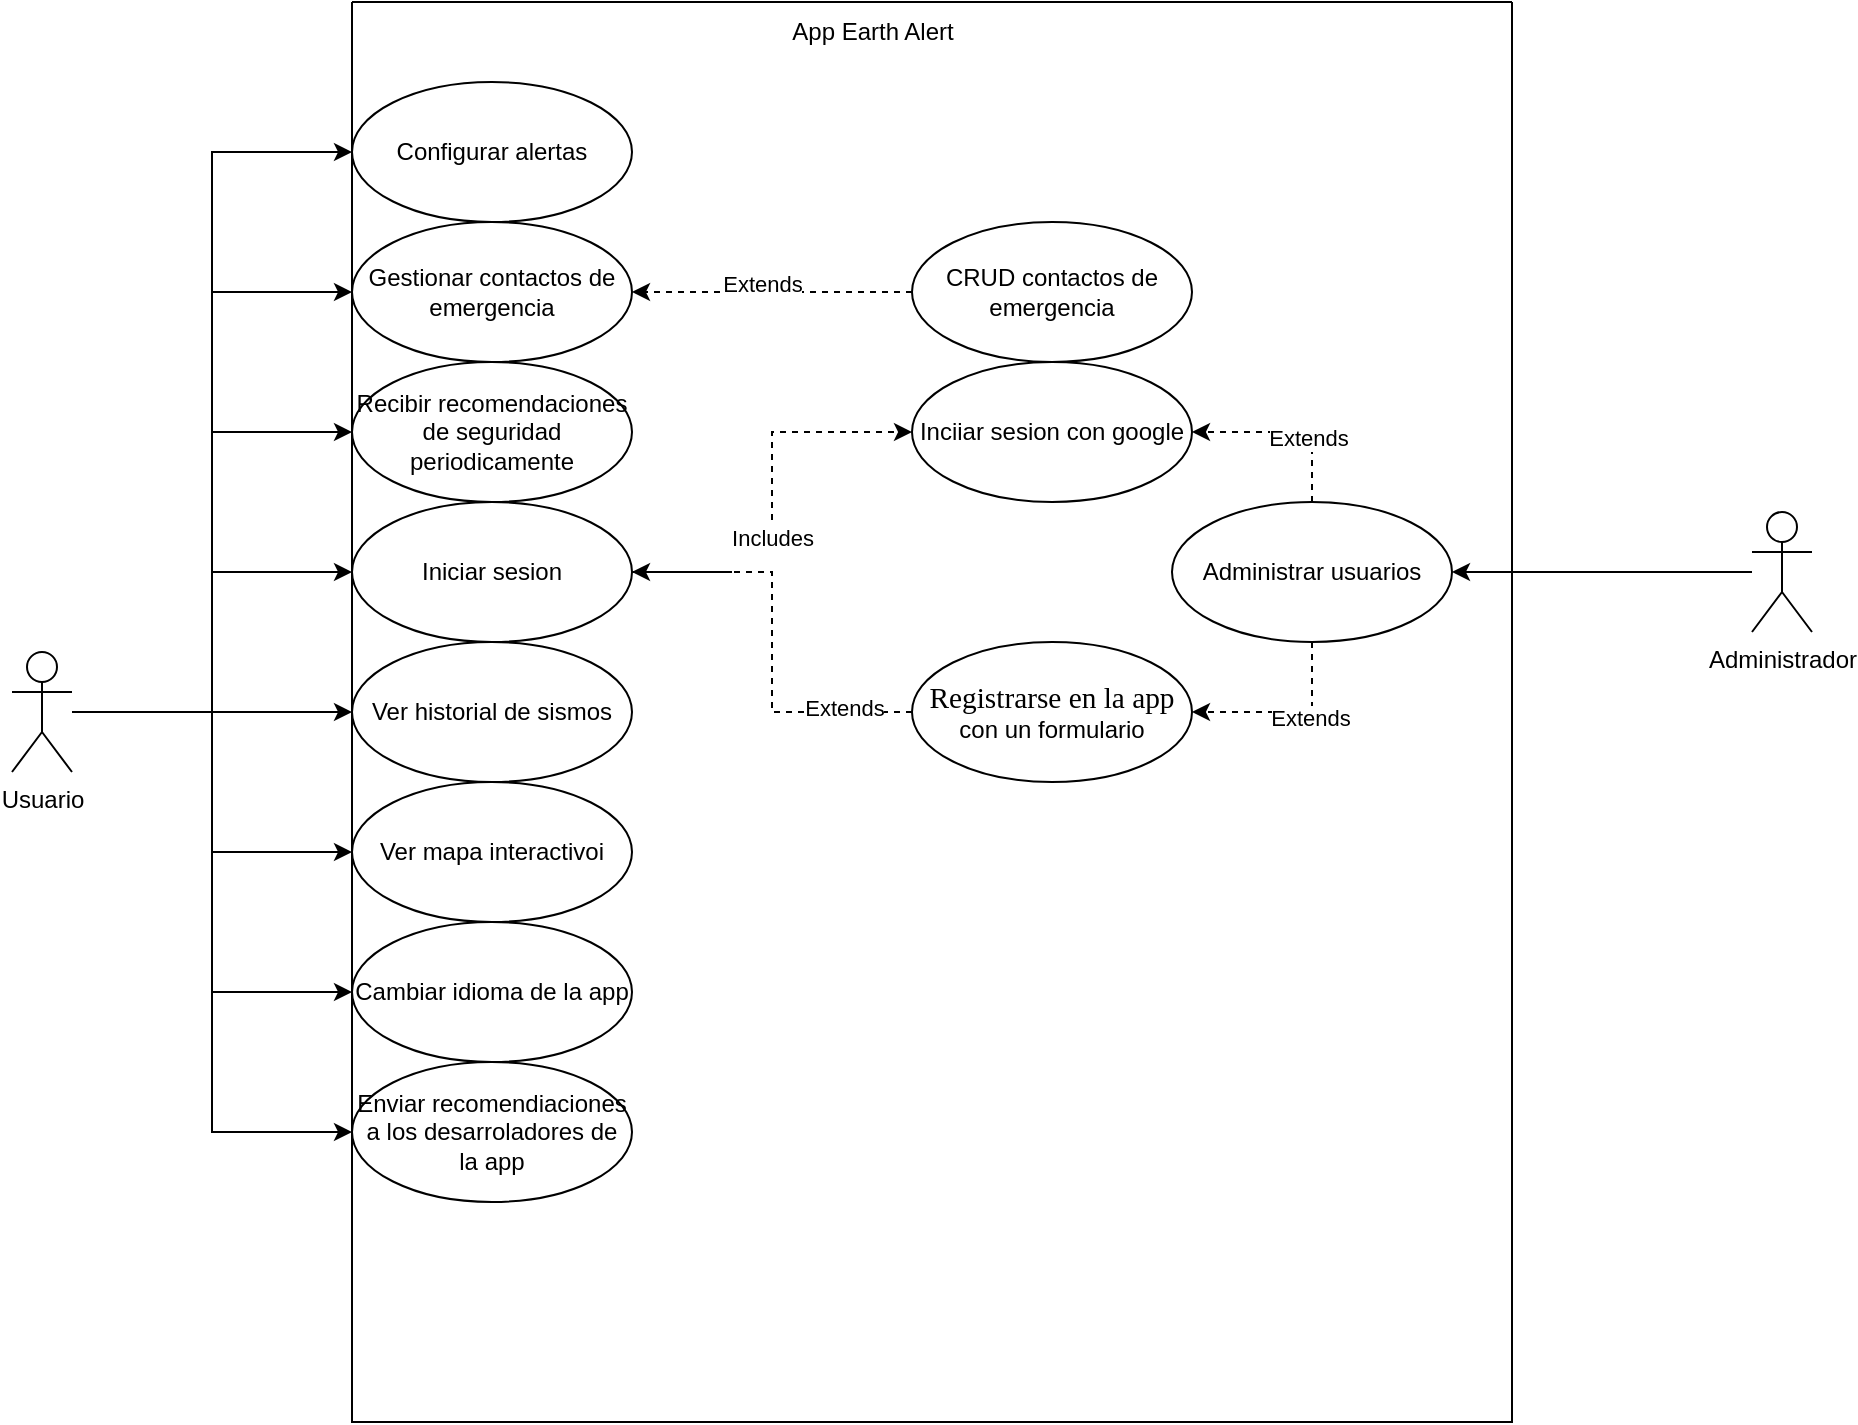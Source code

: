 <mxfile version="24.7.8">
  <diagram name="Página-1" id="hVXGtIFBgFP9FtGlEUMT">
    <mxGraphModel grid="1" page="1" gridSize="10" guides="1" tooltips="1" connect="1" arrows="1" fold="1" pageScale="1" pageWidth="827" pageHeight="1169" math="0" shadow="0">
      <root>
        <mxCell id="0" />
        <mxCell id="1" parent="0" />
        <mxCell id="vj92zbRVKEU24iZh36zc-19" style="edgeStyle=orthogonalEdgeStyle;rounded=0;orthogonalLoop=1;jettySize=auto;html=1;entryX=0;entryY=0.5;entryDx=0;entryDy=0;" edge="1" parent="1" source="vj92zbRVKEU24iZh36zc-1" target="vj92zbRVKEU24iZh36zc-3">
          <mxGeometry relative="1" as="geometry" />
        </mxCell>
        <mxCell id="vj92zbRVKEU24iZh36zc-21" style="edgeStyle=orthogonalEdgeStyle;rounded=0;orthogonalLoop=1;jettySize=auto;html=1;entryX=0;entryY=0.5;entryDx=0;entryDy=0;" edge="1" parent="1" source="vj92zbRVKEU24iZh36zc-1" target="vj92zbRVKEU24iZh36zc-4">
          <mxGeometry relative="1" as="geometry" />
        </mxCell>
        <mxCell id="vj92zbRVKEU24iZh36zc-22" style="edgeStyle=orthogonalEdgeStyle;rounded=0;orthogonalLoop=1;jettySize=auto;html=1;entryX=0;entryY=0.5;entryDx=0;entryDy=0;" edge="1" parent="1" source="vj92zbRVKEU24iZh36zc-1" target="vj92zbRVKEU24iZh36zc-7">
          <mxGeometry relative="1" as="geometry" />
        </mxCell>
        <mxCell id="vj92zbRVKEU24iZh36zc-23" style="edgeStyle=orthogonalEdgeStyle;rounded=0;orthogonalLoop=1;jettySize=auto;html=1;entryX=0;entryY=0.5;entryDx=0;entryDy=0;" edge="1" parent="1" source="vj92zbRVKEU24iZh36zc-1" target="vj92zbRVKEU24iZh36zc-8">
          <mxGeometry relative="1" as="geometry" />
        </mxCell>
        <mxCell id="vj92zbRVKEU24iZh36zc-24" style="edgeStyle=orthogonalEdgeStyle;rounded=0;orthogonalLoop=1;jettySize=auto;html=1;entryX=0;entryY=0.5;entryDx=0;entryDy=0;" edge="1" parent="1" source="vj92zbRVKEU24iZh36zc-1" target="vj92zbRVKEU24iZh36zc-12">
          <mxGeometry relative="1" as="geometry" />
        </mxCell>
        <mxCell id="vj92zbRVKEU24iZh36zc-25" style="edgeStyle=orthogonalEdgeStyle;rounded=0;orthogonalLoop=1;jettySize=auto;html=1;entryX=0;entryY=0.5;entryDx=0;entryDy=0;" edge="1" parent="1" source="vj92zbRVKEU24iZh36zc-1" target="vj92zbRVKEU24iZh36zc-13">
          <mxGeometry relative="1" as="geometry" />
        </mxCell>
        <mxCell id="vj92zbRVKEU24iZh36zc-26" style="edgeStyle=orthogonalEdgeStyle;rounded=0;orthogonalLoop=1;jettySize=auto;html=1;entryX=0;entryY=0.5;entryDx=0;entryDy=0;" edge="1" parent="1" source="vj92zbRVKEU24iZh36zc-1" target="vj92zbRVKEU24iZh36zc-14">
          <mxGeometry relative="1" as="geometry" />
        </mxCell>
        <mxCell id="vj92zbRVKEU24iZh36zc-27" style="edgeStyle=orthogonalEdgeStyle;rounded=0;orthogonalLoop=1;jettySize=auto;html=1;entryX=0;entryY=0.5;entryDx=0;entryDy=0;" edge="1" parent="1" source="vj92zbRVKEU24iZh36zc-1" target="vj92zbRVKEU24iZh36zc-15">
          <mxGeometry relative="1" as="geometry" />
        </mxCell>
        <mxCell id="vj92zbRVKEU24iZh36zc-1" value="Usuario" style="shape=umlActor;verticalLabelPosition=bottom;verticalAlign=top;html=1;outlineConnect=0;" vertex="1" parent="1">
          <mxGeometry x="30" y="365" width="30" height="60" as="geometry" />
        </mxCell>
        <mxCell id="vj92zbRVKEU24iZh36zc-2" value="" style="swimlane;startSize=0;" vertex="1" parent="1">
          <mxGeometry x="200" y="40" width="580" height="710" as="geometry" />
        </mxCell>
        <mxCell id="vj92zbRVKEU24iZh36zc-3" value="Configurar alertas" style="ellipse;whiteSpace=wrap;html=1;" vertex="1" parent="vj92zbRVKEU24iZh36zc-2">
          <mxGeometry y="40" width="140" height="70" as="geometry" />
        </mxCell>
        <mxCell id="vj92zbRVKEU24iZh36zc-4" value="Gestionar contactos de emergencia" style="ellipse;whiteSpace=wrap;html=1;" vertex="1" parent="vj92zbRVKEU24iZh36zc-2">
          <mxGeometry y="110" width="140" height="70" as="geometry" />
        </mxCell>
        <mxCell id="vj92zbRVKEU24iZh36zc-5" value="App Earth Alert" style="text;html=1;align=center;verticalAlign=middle;resizable=0;points=[];autosize=1;strokeColor=none;fillColor=none;" vertex="1" parent="vj92zbRVKEU24iZh36zc-2">
          <mxGeometry x="210" width="100" height="30" as="geometry" />
        </mxCell>
        <mxCell id="vj92zbRVKEU24iZh36zc-10" style="edgeStyle=orthogonalEdgeStyle;rounded=0;orthogonalLoop=1;jettySize=auto;html=1;dashed=1;" edge="1" parent="vj92zbRVKEU24iZh36zc-2" source="vj92zbRVKEU24iZh36zc-8" target="vj92zbRVKEU24iZh36zc-9">
          <mxGeometry relative="1" as="geometry" />
        </mxCell>
        <mxCell id="vj92zbRVKEU24iZh36zc-11" value="Includes&lt;div&gt;&lt;br&gt;&lt;/div&gt;" style="edgeLabel;html=1;align=center;verticalAlign=middle;resizable=0;points=[];" vertex="1" connectable="0" parent="vj92zbRVKEU24iZh36zc-10">
          <mxGeometry x="-0.234" relative="1" as="geometry">
            <mxPoint as="offset" />
          </mxGeometry>
        </mxCell>
        <mxCell id="vj92zbRVKEU24iZh36zc-8" value="Iniciar sesion" style="ellipse;whiteSpace=wrap;html=1;" vertex="1" parent="vj92zbRVKEU24iZh36zc-2">
          <mxGeometry y="250" width="140" height="70" as="geometry" />
        </mxCell>
        <mxCell id="vj92zbRVKEU24iZh36zc-9" value="Inciiar sesion con google" style="ellipse;whiteSpace=wrap;html=1;" vertex="1" parent="vj92zbRVKEU24iZh36zc-2">
          <mxGeometry x="280" y="180" width="140" height="70" as="geometry" />
        </mxCell>
        <mxCell id="vj92zbRVKEU24iZh36zc-13" value="Ver mapa interactivoi" style="ellipse;whiteSpace=wrap;html=1;" vertex="1" parent="vj92zbRVKEU24iZh36zc-2">
          <mxGeometry y="390" width="140" height="70" as="geometry" />
        </mxCell>
        <mxCell id="vj92zbRVKEU24iZh36zc-14" value="Cambiar idio&lt;span style=&quot;background-color: initial;&quot;&gt;ma de la app&lt;/span&gt;" style="ellipse;whiteSpace=wrap;html=1;" vertex="1" parent="vj92zbRVKEU24iZh36zc-2">
          <mxGeometry y="460" width="140" height="70" as="geometry" />
        </mxCell>
        <mxCell id="vj92zbRVKEU24iZh36zc-15" value="Enviar recomendiaciones a los desarroladores de la app" style="ellipse;whiteSpace=wrap;html=1;" vertex="1" parent="vj92zbRVKEU24iZh36zc-2">
          <mxGeometry y="530" width="140" height="70" as="geometry" />
        </mxCell>
        <mxCell id="vj92zbRVKEU24iZh36zc-29" style="edgeStyle=orthogonalEdgeStyle;rounded=0;orthogonalLoop=1;jettySize=auto;html=1;entryX=1;entryY=0.5;entryDx=0;entryDy=0;dashed=1;" edge="1" parent="vj92zbRVKEU24iZh36zc-2" source="vj92zbRVKEU24iZh36zc-16" target="vj92zbRVKEU24iZh36zc-8">
          <mxGeometry relative="1" as="geometry" />
        </mxCell>
        <mxCell id="vj92zbRVKEU24iZh36zc-30" value="Extends" style="edgeLabel;html=1;align=center;verticalAlign=middle;resizable=0;points=[];" vertex="1" connectable="0" parent="vj92zbRVKEU24iZh36zc-29">
          <mxGeometry x="-0.673" y="-2" relative="1" as="geometry">
            <mxPoint as="offset" />
          </mxGeometry>
        </mxCell>
        <mxCell id="vj92zbRVKEU24iZh36zc-16" value="&lt;div&gt;&lt;font face=&quot;Calibri&quot;&gt;&lt;span style=&quot;font-size: 14.667px;&quot;&gt;Registrarse en la app&lt;/span&gt;&lt;/font&gt;&lt;/div&gt;&lt;div&gt;con un formulario&lt;/div&gt;" style="ellipse;whiteSpace=wrap;html=1;" vertex="1" parent="vj92zbRVKEU24iZh36zc-2">
          <mxGeometry x="280" y="320" width="140" height="70" as="geometry" />
        </mxCell>
        <mxCell id="vj92zbRVKEU24iZh36zc-12" value="Ver historial de sismos" style="ellipse;whiteSpace=wrap;html=1;" vertex="1" parent="vj92zbRVKEU24iZh36zc-2">
          <mxGeometry y="320" width="140" height="70" as="geometry" />
        </mxCell>
        <mxCell id="vj92zbRVKEU24iZh36zc-32" style="edgeStyle=orthogonalEdgeStyle;rounded=0;orthogonalLoop=1;jettySize=auto;html=1;entryX=1;entryY=0.5;entryDx=0;entryDy=0;dashed=1;" edge="1" parent="vj92zbRVKEU24iZh36zc-2" source="vj92zbRVKEU24iZh36zc-31" target="vj92zbRVKEU24iZh36zc-4">
          <mxGeometry relative="1" as="geometry" />
        </mxCell>
        <mxCell id="vj92zbRVKEU24iZh36zc-33" value="Extends" style="edgeLabel;html=1;align=center;verticalAlign=middle;resizable=0;points=[];" vertex="1" connectable="0" parent="vj92zbRVKEU24iZh36zc-32">
          <mxGeometry x="0.078" y="-4" relative="1" as="geometry">
            <mxPoint as="offset" />
          </mxGeometry>
        </mxCell>
        <mxCell id="vj92zbRVKEU24iZh36zc-31" value="CRUD contactos de emergencia" style="ellipse;whiteSpace=wrap;html=1;" vertex="1" parent="vj92zbRVKEU24iZh36zc-2">
          <mxGeometry x="280" y="110" width="140" height="70" as="geometry" />
        </mxCell>
        <mxCell id="f4fkn2Q2vMraAwvb97vi-6" style="edgeStyle=orthogonalEdgeStyle;rounded=0;orthogonalLoop=1;jettySize=auto;html=1;entryX=1;entryY=0.5;entryDx=0;entryDy=0;dashed=1;" edge="1" parent="vj92zbRVKEU24iZh36zc-2" source="f4fkn2Q2vMraAwvb97vi-3" target="vj92zbRVKEU24iZh36zc-9">
          <mxGeometry relative="1" as="geometry" />
        </mxCell>
        <mxCell id="f4fkn2Q2vMraAwvb97vi-9" value="Extends" style="edgeLabel;html=1;align=center;verticalAlign=middle;resizable=0;points=[];" connectable="0" vertex="1" parent="f4fkn2Q2vMraAwvb97vi-6">
          <mxGeometry x="-0.314" y="2" relative="1" as="geometry">
            <mxPoint as="offset" />
          </mxGeometry>
        </mxCell>
        <mxCell id="f4fkn2Q2vMraAwvb97vi-7" style="edgeStyle=orthogonalEdgeStyle;rounded=0;orthogonalLoop=1;jettySize=auto;html=1;entryX=1;entryY=0.5;entryDx=0;entryDy=0;dashed=1;" edge="1" parent="vj92zbRVKEU24iZh36zc-2" source="f4fkn2Q2vMraAwvb97vi-3" target="vj92zbRVKEU24iZh36zc-16">
          <mxGeometry relative="1" as="geometry" />
        </mxCell>
        <mxCell id="f4fkn2Q2vMraAwvb97vi-8" value="Extends" style="edgeLabel;html=1;align=center;verticalAlign=middle;resizable=0;points=[];" connectable="0" vertex="1" parent="f4fkn2Q2vMraAwvb97vi-7">
          <mxGeometry x="-0.238" y="3" relative="1" as="geometry">
            <mxPoint as="offset" />
          </mxGeometry>
        </mxCell>
        <mxCell id="f4fkn2Q2vMraAwvb97vi-3" value="Administrar usuarios" style="ellipse;whiteSpace=wrap;html=1;" vertex="1" parent="vj92zbRVKEU24iZh36zc-2">
          <mxGeometry x="410" y="250" width="140" height="70" as="geometry" />
        </mxCell>
        <mxCell id="vj92zbRVKEU24iZh36zc-7" value="Recibir recomendaciones de seguridad periodicamente" style="ellipse;whiteSpace=wrap;html=1;" vertex="1" parent="1">
          <mxGeometry x="200" y="220" width="140" height="70" as="geometry" />
        </mxCell>
        <mxCell id="f4fkn2Q2vMraAwvb97vi-4" style="edgeStyle=orthogonalEdgeStyle;rounded=0;orthogonalLoop=1;jettySize=auto;html=1;entryX=1;entryY=0.5;entryDx=0;entryDy=0;" edge="1" parent="1" source="f4fkn2Q2vMraAwvb97vi-2" target="f4fkn2Q2vMraAwvb97vi-3">
          <mxGeometry relative="1" as="geometry" />
        </mxCell>
        <mxCell id="f4fkn2Q2vMraAwvb97vi-2" value="Administrador" style="shape=umlActor;verticalLabelPosition=bottom;verticalAlign=top;html=1;outlineConnect=0;" vertex="1" parent="1">
          <mxGeometry x="900" y="295" width="30" height="60" as="geometry" />
        </mxCell>
      </root>
    </mxGraphModel>
  </diagram>
</mxfile>
